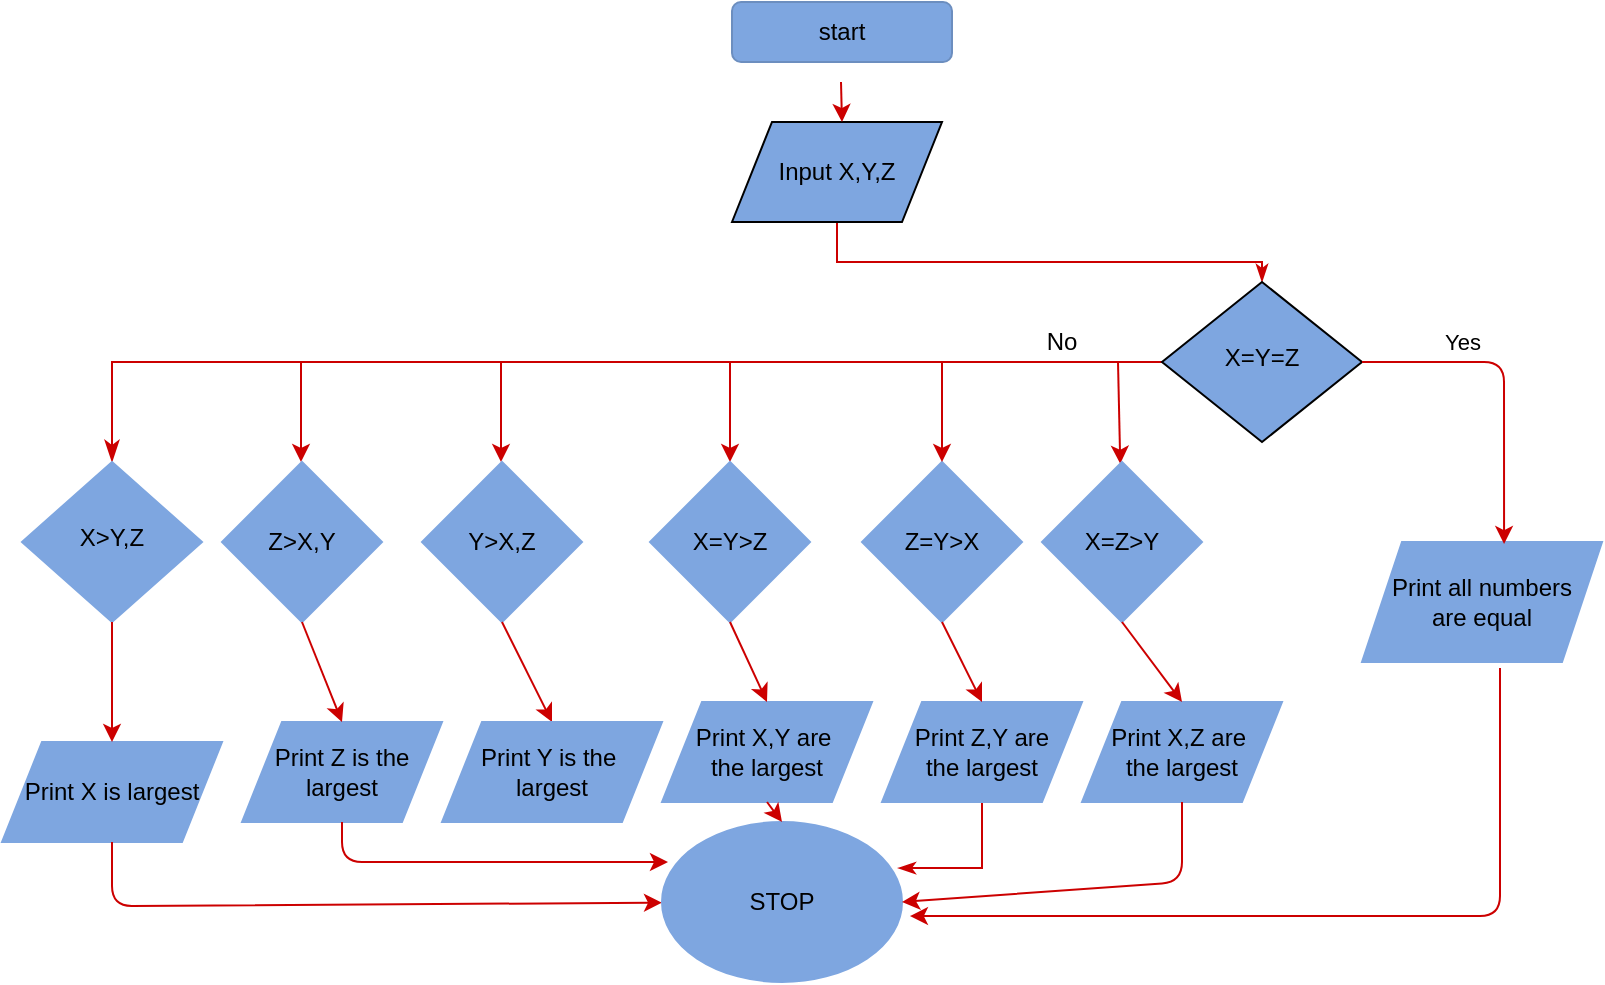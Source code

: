 <mxfile version="15.0.3" type="github">
  <diagram id="C5RBs43oDa-KdzZeNtuy" name="Page-1">
    <mxGraphModel dx="827" dy="520" grid="1" gridSize="10" guides="1" tooltips="1" connect="1" arrows="1" fold="1" page="1" pageScale="1" pageWidth="827" pageHeight="1169" math="0" shadow="0">
      <root>
        <mxCell id="WIyWlLk6GJQsqaUBKTNV-0" />
        <mxCell id="WIyWlLk6GJQsqaUBKTNV-1" parent="WIyWlLk6GJQsqaUBKTNV-0" />
        <mxCell id="WIyWlLk6GJQsqaUBKTNV-2" value="" style="rounded=0;html=1;jettySize=auto;orthogonalLoop=1;fontSize=11;endArrow=classicThin;endFill=1;strokeWidth=1;shadow=0;labelBackgroundColor=none;edgeStyle=orthogonalEdgeStyle;strokeColor=#CC0000;exitX=0.5;exitY=1;exitDx=0;exitDy=0;" parent="WIyWlLk6GJQsqaUBKTNV-1" source="Q1uOerHEoXz7zZbwgw_V-0" target="WIyWlLk6GJQsqaUBKTNV-6" edge="1">
          <mxGeometry relative="1" as="geometry">
            <mxPoint x="430" y="150" as="targetPoint" />
            <Array as="points">
              <mxPoint x="428" y="140" />
              <mxPoint x="640" y="140" />
            </Array>
          </mxGeometry>
        </mxCell>
        <mxCell id="WIyWlLk6GJQsqaUBKTNV-3" value="start" style="rounded=1;whiteSpace=wrap;html=1;fontSize=12;glass=0;strokeWidth=1;shadow=0;strokeColor=#6c8ebf;fillColor=#7EA6E0;" parent="WIyWlLk6GJQsqaUBKTNV-1" vertex="1">
          <mxGeometry x="375" y="10" width="110" height="30" as="geometry" />
        </mxCell>
        <mxCell id="WIyWlLk6GJQsqaUBKTNV-4" value="Yes" style="rounded=0;html=1;jettySize=auto;orthogonalLoop=1;fontSize=11;endArrow=classicThin;endFill=1;endSize=8;strokeWidth=1;shadow=0;labelBackgroundColor=none;edgeStyle=orthogonalEdgeStyle;strokeColor=#CC0000;entryX=0.5;entryY=0;entryDx=0;entryDy=0;" parent="WIyWlLk6GJQsqaUBKTNV-1" source="WIyWlLk6GJQsqaUBKTNV-6" target="WIyWlLk6GJQsqaUBKTNV-10" edge="1">
          <mxGeometry x="-1" y="-150" relative="1" as="geometry">
            <mxPoint x="150" y="140" as="offset" />
            <mxPoint x="120" y="190" as="targetPoint" />
          </mxGeometry>
        </mxCell>
        <mxCell id="WIyWlLk6GJQsqaUBKTNV-6" value="X=Y=Z" style="rhombus;whiteSpace=wrap;html=1;shadow=0;fontFamily=Helvetica;fontSize=12;align=center;strokeWidth=1;spacing=6;spacingTop=-4;fillColor=#7EA6E0;" parent="WIyWlLk6GJQsqaUBKTNV-1" vertex="1">
          <mxGeometry x="590" y="150" width="100" height="80" as="geometry" />
        </mxCell>
        <mxCell id="WIyWlLk6GJQsqaUBKTNV-10" value="X&amp;gt;Y,Z" style="rhombus;whiteSpace=wrap;html=1;shadow=0;fontFamily=Helvetica;fontSize=12;align=center;strokeWidth=1;spacing=6;spacingTop=-4;strokeColor=#7EA6E0;fillColor=#7EA6E0;" parent="WIyWlLk6GJQsqaUBKTNV-1" vertex="1">
          <mxGeometry x="20" y="240" width="90" height="80" as="geometry" />
        </mxCell>
        <mxCell id="Q1uOerHEoXz7zZbwgw_V-0" value="Input X,Y,Z" style="shape=parallelogram;perimeter=parallelogramPerimeter;whiteSpace=wrap;html=1;fixedSize=1;fillColor=#7EA6E0;" vertex="1" parent="WIyWlLk6GJQsqaUBKTNV-1">
          <mxGeometry x="375" y="70" width="105" height="50" as="geometry" />
        </mxCell>
        <mxCell id="Q1uOerHEoXz7zZbwgw_V-1" value="" style="endArrow=classic;html=1;fontColor=#000000;strokeColor=#CC0000;" edge="1" parent="WIyWlLk6GJQsqaUBKTNV-1">
          <mxGeometry width="50" height="50" relative="1" as="geometry">
            <mxPoint x="429.5" y="50" as="sourcePoint" />
            <mxPoint x="430" y="70" as="targetPoint" />
          </mxGeometry>
        </mxCell>
        <mxCell id="Q1uOerHEoXz7zZbwgw_V-5" value="Print X is largest" style="shape=parallelogram;perimeter=parallelogramPerimeter;whiteSpace=wrap;html=1;fixedSize=1;shadow=0;fontColor=#000000;strokeColor=#7EA6E0;fillColor=#7EA6E0;" vertex="1" parent="WIyWlLk6GJQsqaUBKTNV-1">
          <mxGeometry x="10" y="380" width="110" height="50" as="geometry" />
        </mxCell>
        <mxCell id="Q1uOerHEoXz7zZbwgw_V-6" value="" style="endArrow=classic;html=1;fontColor=#000000;strokeColor=#CC0000;exitX=0.5;exitY=1;exitDx=0;exitDy=0;entryX=0.5;entryY=0;entryDx=0;entryDy=0;" edge="1" parent="WIyWlLk6GJQsqaUBKTNV-1" source="WIyWlLk6GJQsqaUBKTNV-10" target="Q1uOerHEoXz7zZbwgw_V-5">
          <mxGeometry width="50" height="50" relative="1" as="geometry">
            <mxPoint x="390" y="260" as="sourcePoint" />
            <mxPoint x="440" y="210" as="targetPoint" />
          </mxGeometry>
        </mxCell>
        <mxCell id="Q1uOerHEoXz7zZbwgw_V-7" value="" style="endArrow=classic;html=1;fontColor=#000000;strokeColor=#CC0000;exitX=0.5;exitY=1;exitDx=0;exitDy=0;" edge="1" parent="WIyWlLk6GJQsqaUBKTNV-1" source="Q1uOerHEoXz7zZbwgw_V-5" target="Q1uOerHEoXz7zZbwgw_V-8">
          <mxGeometry width="50" height="50" relative="1" as="geometry">
            <mxPoint x="390" y="260" as="sourcePoint" />
            <mxPoint x="440" y="210" as="targetPoint" />
            <Array as="points">
              <mxPoint x="65" y="462" />
            </Array>
          </mxGeometry>
        </mxCell>
        <mxCell id="Q1uOerHEoXz7zZbwgw_V-8" value="STOP" style="ellipse;whiteSpace=wrap;html=1;shadow=0;fontColor=#000000;strokeColor=#7EA6E0;fillColor=#7EA6E0;" vertex="1" parent="WIyWlLk6GJQsqaUBKTNV-1">
          <mxGeometry x="340" y="420" width="120" height="80" as="geometry" />
        </mxCell>
        <mxCell id="Q1uOerHEoXz7zZbwgw_V-10" value="No" style="text;html=1;strokeColor=none;fillColor=none;align=center;verticalAlign=middle;whiteSpace=wrap;rounded=0;shadow=0;fontColor=#000000;" vertex="1" parent="WIyWlLk6GJQsqaUBKTNV-1">
          <mxGeometry x="520" y="170" width="40" height="20" as="geometry" />
        </mxCell>
        <mxCell id="Q1uOerHEoXz7zZbwgw_V-11" value="" style="endArrow=classic;html=1;fontColor=#000000;strokeColor=#CC0000;" edge="1" parent="WIyWlLk6GJQsqaUBKTNV-1">
          <mxGeometry width="50" height="50" relative="1" as="geometry">
            <mxPoint x="159.5" y="190" as="sourcePoint" />
            <mxPoint x="159.5" y="240" as="targetPoint" />
          </mxGeometry>
        </mxCell>
        <mxCell id="Q1uOerHEoXz7zZbwgw_V-13" value="Z&amp;gt;X,Y" style="rhombus;whiteSpace=wrap;html=1;shadow=0;fontColor=#000000;strokeColor=#7EA6E0;fillColor=#7EA6E0;" vertex="1" parent="WIyWlLk6GJQsqaUBKTNV-1">
          <mxGeometry x="120" y="240" width="80" height="80" as="geometry" />
        </mxCell>
        <mxCell id="Q1uOerHEoXz7zZbwgw_V-14" value="Print Z is the &lt;br&gt;largest" style="shape=parallelogram;perimeter=parallelogramPerimeter;whiteSpace=wrap;html=1;fixedSize=1;shadow=0;fontColor=#000000;strokeColor=#7EA6E0;fillColor=#7EA6E0;" vertex="1" parent="WIyWlLk6GJQsqaUBKTNV-1">
          <mxGeometry x="130" y="370" width="100" height="50" as="geometry" />
        </mxCell>
        <mxCell id="Q1uOerHEoXz7zZbwgw_V-16" value="" style="endArrow=classic;html=1;fontColor=#000000;strokeColor=#CC0000;exitX=0.5;exitY=1;exitDx=0;exitDy=0;entryX=0.025;entryY=0.25;entryDx=0;entryDy=0;entryPerimeter=0;" edge="1" parent="WIyWlLk6GJQsqaUBKTNV-1" source="Q1uOerHEoXz7zZbwgw_V-14" target="Q1uOerHEoXz7zZbwgw_V-8">
          <mxGeometry width="50" height="50" relative="1" as="geometry">
            <mxPoint x="390" y="240" as="sourcePoint" />
            <mxPoint x="343" y="444" as="targetPoint" />
            <Array as="points">
              <mxPoint x="180" y="440" />
            </Array>
          </mxGeometry>
        </mxCell>
        <mxCell id="Q1uOerHEoXz7zZbwgw_V-17" value="" style="endArrow=classic;html=1;fontColor=#000000;strokeColor=#CC0000;" edge="1" parent="WIyWlLk6GJQsqaUBKTNV-1">
          <mxGeometry width="50" height="50" relative="1" as="geometry">
            <mxPoint x="259.5" y="190" as="sourcePoint" />
            <mxPoint x="259.5" y="240" as="targetPoint" />
          </mxGeometry>
        </mxCell>
        <mxCell id="Q1uOerHEoXz7zZbwgw_V-18" value="Y&amp;gt;X,Z" style="rhombus;whiteSpace=wrap;html=1;shadow=0;fontColor=#000000;strokeColor=#7EA6E0;fillColor=#7EA6E0;" vertex="1" parent="WIyWlLk6GJQsqaUBKTNV-1">
          <mxGeometry x="220" y="240" width="80" height="80" as="geometry" />
        </mxCell>
        <mxCell id="Q1uOerHEoXz7zZbwgw_V-19" value="" style="endArrow=classic;html=1;fontColor=#000000;strokeColor=#CC0000;exitX=0.5;exitY=1;exitDx=0;exitDy=0;entryX=0.5;entryY=0;entryDx=0;entryDy=0;" edge="1" parent="WIyWlLk6GJQsqaUBKTNV-1" source="Q1uOerHEoXz7zZbwgw_V-13" target="Q1uOerHEoXz7zZbwgw_V-14">
          <mxGeometry width="50" height="50" relative="1" as="geometry">
            <mxPoint x="390" y="270" as="sourcePoint" />
            <mxPoint x="440" y="220" as="targetPoint" />
            <Array as="points" />
          </mxGeometry>
        </mxCell>
        <mxCell id="Q1uOerHEoXz7zZbwgw_V-20" value="" style="endArrow=classic;html=1;fontColor=#000000;strokeColor=#CC0000;exitX=0.5;exitY=1;exitDx=0;exitDy=0;entryX=0.5;entryY=0;entryDx=0;entryDy=0;" edge="1" parent="WIyWlLk6GJQsqaUBKTNV-1" source="Q1uOerHEoXz7zZbwgw_V-18" target="Q1uOerHEoXz7zZbwgw_V-21">
          <mxGeometry width="50" height="50" relative="1" as="geometry">
            <mxPoint x="390" y="270" as="sourcePoint" />
            <mxPoint x="270" y="360" as="targetPoint" />
          </mxGeometry>
        </mxCell>
        <mxCell id="Q1uOerHEoXz7zZbwgw_V-21" value="Print Y is the&amp;nbsp;&lt;br&gt;largest" style="shape=parallelogram;perimeter=parallelogramPerimeter;whiteSpace=wrap;html=1;fixedSize=1;shadow=0;fontColor=#000000;strokeColor=#7EA6E0;fillColor=#7EA6E0;" vertex="1" parent="WIyWlLk6GJQsqaUBKTNV-1">
          <mxGeometry x="230" y="370" width="110" height="50" as="geometry" />
        </mxCell>
        <mxCell id="Q1uOerHEoXz7zZbwgw_V-22" value="" style="endArrow=classic;html=1;fontColor=#000000;strokeColor=#CC0000;entryX=0.5;entryY=0;entryDx=0;entryDy=0;" edge="1" parent="WIyWlLk6GJQsqaUBKTNV-1" target="Q1uOerHEoXz7zZbwgw_V-23">
          <mxGeometry width="50" height="50" relative="1" as="geometry">
            <mxPoint x="374" y="190" as="sourcePoint" />
            <mxPoint x="340" y="240" as="targetPoint" />
          </mxGeometry>
        </mxCell>
        <mxCell id="Q1uOerHEoXz7zZbwgw_V-23" value="X=Y&amp;gt;Z" style="rhombus;whiteSpace=wrap;html=1;shadow=0;fontColor=#000000;strokeColor=#7EA6E0;fillColor=#7EA6E0;" vertex="1" parent="WIyWlLk6GJQsqaUBKTNV-1">
          <mxGeometry x="334" y="240" width="80" height="80" as="geometry" />
        </mxCell>
        <mxCell id="Q1uOerHEoXz7zZbwgw_V-25" value="Print X,Y are&amp;nbsp;&lt;br&gt;the largest" style="shape=parallelogram;perimeter=parallelogramPerimeter;whiteSpace=wrap;html=1;fixedSize=1;shadow=0;fontColor=#000000;strokeColor=#7EA6E0;fillColor=#7EA6E0;" vertex="1" parent="WIyWlLk6GJQsqaUBKTNV-1">
          <mxGeometry x="340" y="360" width="105" height="50" as="geometry" />
        </mxCell>
        <mxCell id="Q1uOerHEoXz7zZbwgw_V-26" value="" style="endArrow=classic;html=1;fontColor=#000000;strokeColor=#CC0000;exitX=0.5;exitY=1;exitDx=0;exitDy=0;entryX=0.5;entryY=0;entryDx=0;entryDy=0;" edge="1" parent="WIyWlLk6GJQsqaUBKTNV-1" source="Q1uOerHEoXz7zZbwgw_V-23" target="Q1uOerHEoXz7zZbwgw_V-25">
          <mxGeometry width="50" height="50" relative="1" as="geometry">
            <mxPoint x="390" y="260" as="sourcePoint" />
            <mxPoint x="440" y="210" as="targetPoint" />
          </mxGeometry>
        </mxCell>
        <mxCell id="Q1uOerHEoXz7zZbwgw_V-27" value="" style="endArrow=classic;html=1;fontColor=#000000;strokeColor=#CC0000;exitX=0.5;exitY=1;exitDx=0;exitDy=0;entryX=0.5;entryY=0;entryDx=0;entryDy=0;" edge="1" parent="WIyWlLk6GJQsqaUBKTNV-1" source="Q1uOerHEoXz7zZbwgw_V-25" target="Q1uOerHEoXz7zZbwgw_V-8">
          <mxGeometry width="50" height="50" relative="1" as="geometry">
            <mxPoint x="390" y="250" as="sourcePoint" />
            <mxPoint x="440" y="200" as="targetPoint" />
          </mxGeometry>
        </mxCell>
        <mxCell id="Q1uOerHEoXz7zZbwgw_V-29" value="Z=Y&amp;gt;X" style="rhombus;whiteSpace=wrap;html=1;shadow=0;fontColor=#000000;strokeColor=#7EA6E0;fillColor=#7EA6E0;" vertex="1" parent="WIyWlLk6GJQsqaUBKTNV-1">
          <mxGeometry x="440" y="240" width="80" height="80" as="geometry" />
        </mxCell>
        <mxCell id="Q1uOerHEoXz7zZbwgw_V-30" value="" style="endArrow=classic;html=1;fontColor=#000000;strokeColor=#CC0000;entryX=0.5;entryY=0;entryDx=0;entryDy=0;" edge="1" parent="WIyWlLk6GJQsqaUBKTNV-1" target="Q1uOerHEoXz7zZbwgw_V-29">
          <mxGeometry width="50" height="50" relative="1" as="geometry">
            <mxPoint x="480" y="190" as="sourcePoint" />
            <mxPoint x="440" y="200" as="targetPoint" />
          </mxGeometry>
        </mxCell>
        <mxCell id="Q1uOerHEoXz7zZbwgw_V-34" value="" style="edgeStyle=orthogonalEdgeStyle;rounded=0;orthogonalLoop=1;jettySize=auto;html=1;fontColor=#000000;endArrow=classicThin;endFill=1;strokeColor=#CC0000;entryX=0.983;entryY=0.288;entryDx=0;entryDy=0;entryPerimeter=0;" edge="1" parent="WIyWlLk6GJQsqaUBKTNV-1" source="Q1uOerHEoXz7zZbwgw_V-32" target="Q1uOerHEoXz7zZbwgw_V-8">
          <mxGeometry relative="1" as="geometry">
            <mxPoint x="500" y="485" as="targetPoint" />
            <Array as="points">
              <mxPoint x="500" y="443" />
            </Array>
          </mxGeometry>
        </mxCell>
        <mxCell id="Q1uOerHEoXz7zZbwgw_V-32" value="Print Z,Y are&lt;br&gt;the largest" style="shape=parallelogram;perimeter=parallelogramPerimeter;whiteSpace=wrap;html=1;fixedSize=1;shadow=0;fontColor=#000000;strokeColor=#7EA6E0;fillColor=#7EA6E0;" vertex="1" parent="WIyWlLk6GJQsqaUBKTNV-1">
          <mxGeometry x="450" y="360" width="100" height="50" as="geometry" />
        </mxCell>
        <mxCell id="Q1uOerHEoXz7zZbwgw_V-35" value="Print all numbers&lt;br&gt;are equal" style="shape=parallelogram;perimeter=parallelogramPerimeter;whiteSpace=wrap;html=1;fixedSize=1;shadow=0;fontColor=#000000;strokeColor=#7EA6E0;fillColor=#7EA6E0;" vertex="1" parent="WIyWlLk6GJQsqaUBKTNV-1">
          <mxGeometry x="690" y="280" width="120" height="60" as="geometry" />
        </mxCell>
        <mxCell id="Q1uOerHEoXz7zZbwgw_V-36" value="" style="endArrow=classic;html=1;fontColor=#000000;strokeColor=#CC0000;exitX=1;exitY=0.5;exitDx=0;exitDy=0;entryX=0.592;entryY=0.017;entryDx=0;entryDy=0;entryPerimeter=0;" edge="1" parent="WIyWlLk6GJQsqaUBKTNV-1" source="WIyWlLk6GJQsqaUBKTNV-6" target="Q1uOerHEoXz7zZbwgw_V-35">
          <mxGeometry width="50" height="50" relative="1" as="geometry">
            <mxPoint x="630" y="300" as="sourcePoint" />
            <mxPoint x="680" y="250" as="targetPoint" />
            <Array as="points">
              <mxPoint x="761" y="190" />
            </Array>
          </mxGeometry>
        </mxCell>
        <mxCell id="Q1uOerHEoXz7zZbwgw_V-37" value="" style="endArrow=classic;html=1;fontColor=#000000;strokeColor=#CC0000;exitX=0.5;exitY=1;exitDx=0;exitDy=0;" edge="1" parent="WIyWlLk6GJQsqaUBKTNV-1" source="Q1uOerHEoXz7zZbwgw_V-29">
          <mxGeometry width="50" height="50" relative="1" as="geometry">
            <mxPoint x="390" y="290" as="sourcePoint" />
            <mxPoint x="500" y="360" as="targetPoint" />
          </mxGeometry>
        </mxCell>
        <mxCell id="Q1uOerHEoXz7zZbwgw_V-38" value="" style="endArrow=classic;html=1;fontColor=#000000;strokeColor=#CC0000;exitX=0.575;exitY=1.05;exitDx=0;exitDy=0;exitPerimeter=0;entryX=1.033;entryY=0.588;entryDx=0;entryDy=0;entryPerimeter=0;" edge="1" parent="WIyWlLk6GJQsqaUBKTNV-1" source="Q1uOerHEoXz7zZbwgw_V-35" target="Q1uOerHEoXz7zZbwgw_V-8">
          <mxGeometry width="50" height="50" relative="1" as="geometry">
            <mxPoint x="580" y="360" as="sourcePoint" />
            <mxPoint x="630" y="310" as="targetPoint" />
            <Array as="points">
              <mxPoint x="759" y="467" />
            </Array>
          </mxGeometry>
        </mxCell>
        <mxCell id="Q1uOerHEoXz7zZbwgw_V-39" value="" style="endArrow=classic;html=1;fontColor=#000000;strokeColor=#CC0000;" edge="1" parent="WIyWlLk6GJQsqaUBKTNV-1" target="Q1uOerHEoXz7zZbwgw_V-41">
          <mxGeometry width="50" height="50" relative="1" as="geometry">
            <mxPoint x="568" y="190" as="sourcePoint" />
            <mxPoint x="560" y="240" as="targetPoint" />
          </mxGeometry>
        </mxCell>
        <mxCell id="Q1uOerHEoXz7zZbwgw_V-40" value="Print X,Z are&amp;nbsp;&lt;br&gt;the largest" style="shape=parallelogram;perimeter=parallelogramPerimeter;whiteSpace=wrap;html=1;fixedSize=1;shadow=0;fontColor=#000000;strokeColor=#7EA6E0;fillColor=#7EA6E0;" vertex="1" parent="WIyWlLk6GJQsqaUBKTNV-1">
          <mxGeometry x="550" y="360" width="100" height="50" as="geometry" />
        </mxCell>
        <mxCell id="Q1uOerHEoXz7zZbwgw_V-41" value="X=Z&amp;gt;Y" style="rhombus;whiteSpace=wrap;html=1;shadow=0;fontColor=#000000;strokeColor=#7EA6E0;fillColor=#7EA6E0;" vertex="1" parent="WIyWlLk6GJQsqaUBKTNV-1">
          <mxGeometry x="530" y="240" width="80" height="80" as="geometry" />
        </mxCell>
        <mxCell id="Q1uOerHEoXz7zZbwgw_V-42" value="" style="endArrow=classic;html=1;fontColor=#000000;strokeColor=#CC0000;exitX=0.5;exitY=1;exitDx=0;exitDy=0;entryX=0.5;entryY=0;entryDx=0;entryDy=0;" edge="1" parent="WIyWlLk6GJQsqaUBKTNV-1" source="Q1uOerHEoXz7zZbwgw_V-41" target="Q1uOerHEoXz7zZbwgw_V-40">
          <mxGeometry width="50" height="50" relative="1" as="geometry">
            <mxPoint x="390" y="300" as="sourcePoint" />
            <mxPoint x="440" y="250" as="targetPoint" />
          </mxGeometry>
        </mxCell>
        <mxCell id="Q1uOerHEoXz7zZbwgw_V-43" value="" style="endArrow=classic;html=1;fontColor=#000000;strokeColor=#CC0000;exitX=0.5;exitY=1;exitDx=0;exitDy=0;entryX=1;entryY=0.5;entryDx=0;entryDy=0;" edge="1" parent="WIyWlLk6GJQsqaUBKTNV-1" source="Q1uOerHEoXz7zZbwgw_V-40" target="Q1uOerHEoXz7zZbwgw_V-8">
          <mxGeometry width="50" height="50" relative="1" as="geometry">
            <mxPoint x="390" y="290" as="sourcePoint" />
            <mxPoint x="440" y="240" as="targetPoint" />
            <Array as="points">
              <mxPoint x="600" y="450" />
            </Array>
          </mxGeometry>
        </mxCell>
      </root>
    </mxGraphModel>
  </diagram>
</mxfile>
